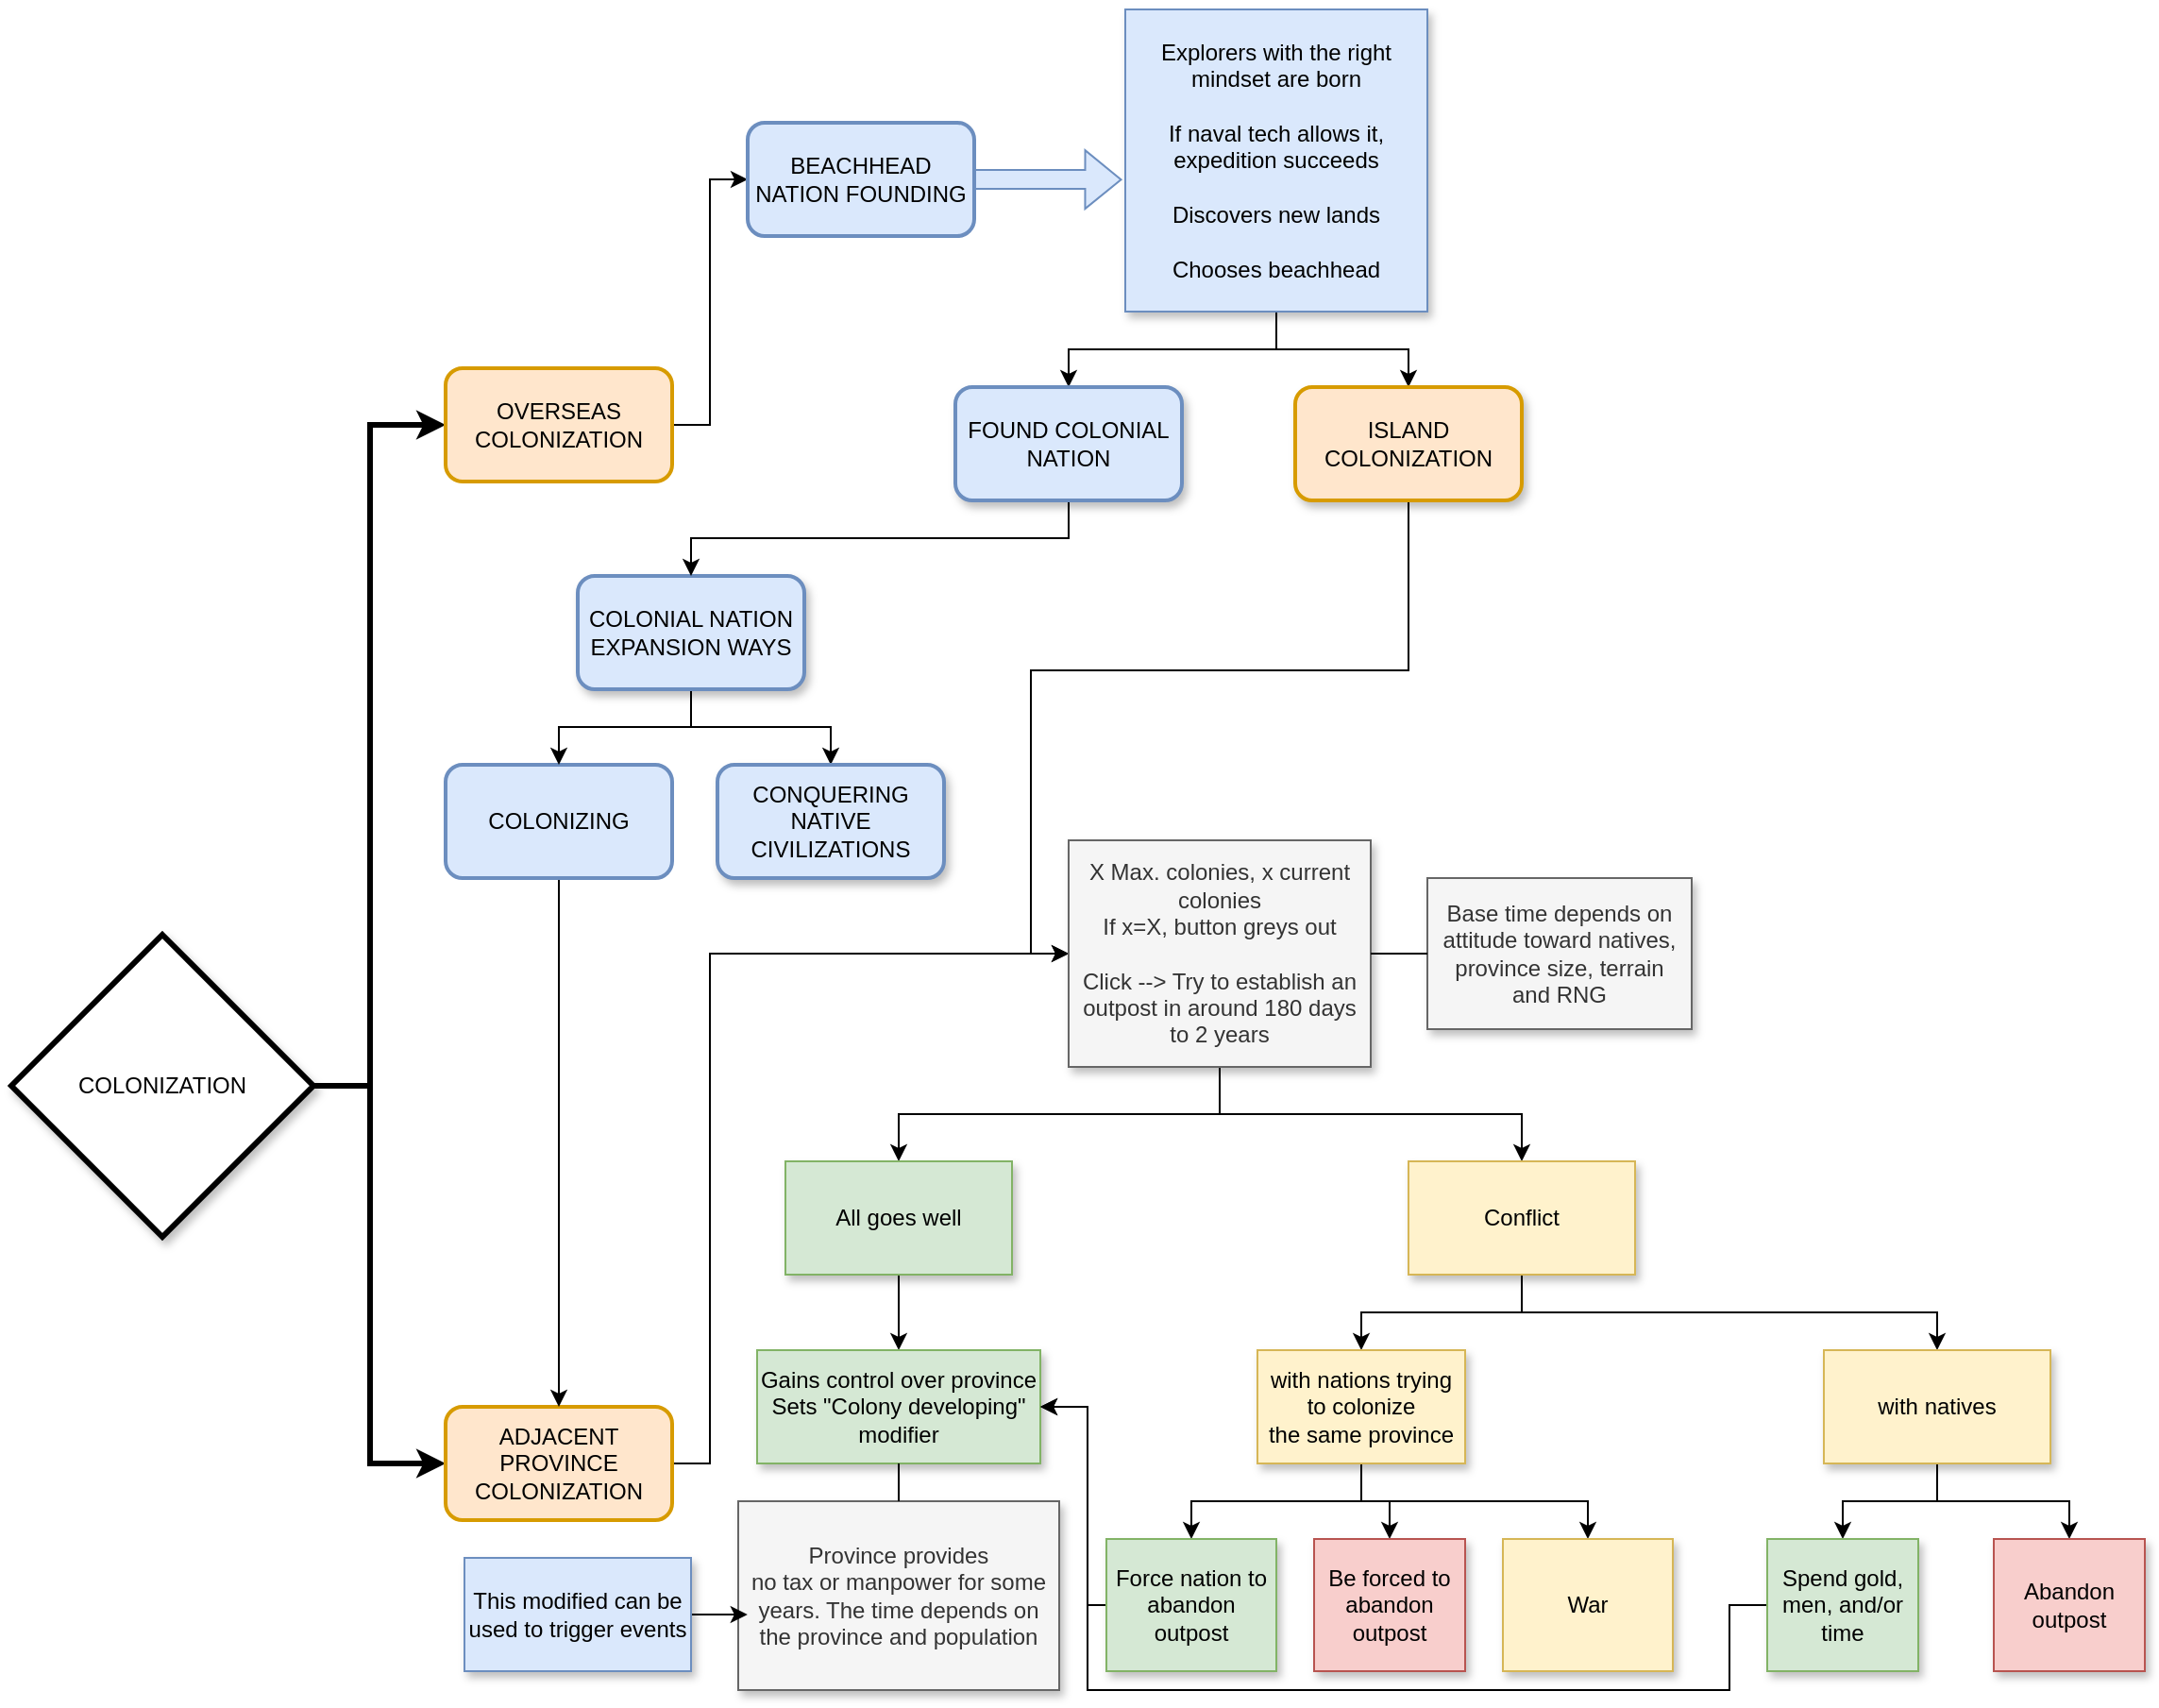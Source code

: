 <mxfile version="15.5.1" type="github">
  <diagram id="2izPmhNQT8do5wb_NxUC" name="Page-1">
    <mxGraphModel dx="1673" dy="896" grid="1" gridSize="10" guides="1" tooltips="1" connect="1" arrows="1" fold="1" page="1" pageScale="1" pageWidth="827" pageHeight="1169" math="0" shadow="0">
      <root>
        <mxCell id="0" />
        <mxCell id="1" parent="0" />
        <mxCell id="NNfmtYUVBrDQ10D037eb-13" style="edgeStyle=orthogonalEdgeStyle;rounded=0;orthogonalLoop=1;jettySize=auto;html=1;exitX=1;exitY=0.5;exitDx=0;exitDy=0;entryX=0;entryY=0.5;entryDx=0;entryDy=0;strokeWidth=3;" edge="1" parent="1" source="NNfmtYUVBrDQ10D037eb-1" target="NNfmtYUVBrDQ10D037eb-2">
          <mxGeometry relative="1" as="geometry">
            <Array as="points">
              <mxPoint x="200" y="600" />
              <mxPoint x="200" y="250" />
            </Array>
          </mxGeometry>
        </mxCell>
        <mxCell id="NNfmtYUVBrDQ10D037eb-14" style="edgeStyle=orthogonalEdgeStyle;rounded=0;orthogonalLoop=1;jettySize=auto;html=1;exitX=1;exitY=0.5;exitDx=0;exitDy=0;entryX=0;entryY=0.5;entryDx=0;entryDy=0;strokeWidth=3;" edge="1" parent="1" source="NNfmtYUVBrDQ10D037eb-1" target="NNfmtYUVBrDQ10D037eb-4">
          <mxGeometry relative="1" as="geometry">
            <Array as="points">
              <mxPoint x="200" y="600" />
              <mxPoint x="200" y="800" />
            </Array>
          </mxGeometry>
        </mxCell>
        <mxCell id="NNfmtYUVBrDQ10D037eb-1" value="COLONIZATION" style="rhombus;whiteSpace=wrap;html=1;strokeWidth=3;perimeterSpacing=0;shadow=1;" vertex="1" parent="1">
          <mxGeometry x="10" y="520" width="160" height="160" as="geometry" />
        </mxCell>
        <mxCell id="NNfmtYUVBrDQ10D037eb-8" style="edgeStyle=orthogonalEdgeStyle;rounded=0;orthogonalLoop=1;jettySize=auto;html=1;exitX=1;exitY=0.5;exitDx=0;exitDy=0;entryX=0;entryY=0.5;entryDx=0;entryDy=0;" edge="1" parent="1" source="NNfmtYUVBrDQ10D037eb-2" target="NNfmtYUVBrDQ10D037eb-6">
          <mxGeometry relative="1" as="geometry" />
        </mxCell>
        <mxCell id="NNfmtYUVBrDQ10D037eb-2" value="OVERSEAS COLONIZATION" style="rounded=1;whiteSpace=wrap;html=1;strokeWidth=2;fillColor=#ffe6cc;strokeColor=#d79b00;" vertex="1" parent="1">
          <mxGeometry x="240" y="220" width="120" height="60" as="geometry" />
        </mxCell>
        <mxCell id="NNfmtYUVBrDQ10D037eb-41" style="edgeStyle=orthogonalEdgeStyle;rounded=0;orthogonalLoop=1;jettySize=auto;html=1;exitX=1;exitY=0.5;exitDx=0;exitDy=0;entryX=0;entryY=0.5;entryDx=0;entryDy=0;strokeWidth=1;" edge="1" parent="1" source="NNfmtYUVBrDQ10D037eb-4" target="NNfmtYUVBrDQ10D037eb-40">
          <mxGeometry relative="1" as="geometry">
            <Array as="points">
              <mxPoint x="380" y="800" />
              <mxPoint x="380" y="530" />
            </Array>
          </mxGeometry>
        </mxCell>
        <mxCell id="NNfmtYUVBrDQ10D037eb-4" value="ADJACENT&lt;br&gt;PROVINCE COLONIZATION" style="rounded=1;whiteSpace=wrap;html=1;strokeWidth=2;fillColor=#ffe6cc;strokeColor=#d79b00;" vertex="1" parent="1">
          <mxGeometry x="240" y="770" width="120" height="60" as="geometry" />
        </mxCell>
        <mxCell id="NNfmtYUVBrDQ10D037eb-6" value="BEACHHEAD NATION FOUNDING" style="rounded=1;whiteSpace=wrap;html=1;strokeWidth=2;fillColor=#dae8fc;strokeColor=#6c8ebf;" vertex="1" parent="1">
          <mxGeometry x="400" y="90" width="120" height="60" as="geometry" />
        </mxCell>
        <mxCell id="NNfmtYUVBrDQ10D037eb-11" style="edgeStyle=orthogonalEdgeStyle;rounded=0;orthogonalLoop=1;jettySize=auto;html=1;exitX=0.5;exitY=1;exitDx=0;exitDy=0;entryX=0.5;entryY=0;entryDx=0;entryDy=0;" edge="1" parent="1" source="NNfmtYUVBrDQ10D037eb-7" target="NNfmtYUVBrDQ10D037eb-4">
          <mxGeometry relative="1" as="geometry">
            <mxPoint x="270" y="700" as="targetPoint" />
          </mxGeometry>
        </mxCell>
        <mxCell id="NNfmtYUVBrDQ10D037eb-7" value="COLONIZING" style="rounded=1;whiteSpace=wrap;html=1;strokeWidth=2;fillColor=#dae8fc;strokeColor=#6c8ebf;" vertex="1" parent="1">
          <mxGeometry x="240" y="430" width="120" height="60" as="geometry" />
        </mxCell>
        <mxCell id="NNfmtYUVBrDQ10D037eb-19" style="edgeStyle=orthogonalEdgeStyle;rounded=0;orthogonalLoop=1;jettySize=auto;html=1;exitX=0.5;exitY=1;exitDx=0;exitDy=0;entryX=0.5;entryY=0;entryDx=0;entryDy=0;strokeWidth=1;" edge="1" parent="1" source="NNfmtYUVBrDQ10D037eb-16" target="NNfmtYUVBrDQ10D037eb-7">
          <mxGeometry relative="1" as="geometry" />
        </mxCell>
        <mxCell id="NNfmtYUVBrDQ10D037eb-20" style="edgeStyle=orthogonalEdgeStyle;rounded=0;orthogonalLoop=1;jettySize=auto;html=1;entryX=0.5;entryY=0;entryDx=0;entryDy=0;strokeWidth=1;" edge="1" parent="1" source="NNfmtYUVBrDQ10D037eb-16" target="NNfmtYUVBrDQ10D037eb-17">
          <mxGeometry relative="1" as="geometry" />
        </mxCell>
        <mxCell id="NNfmtYUVBrDQ10D037eb-16" value="COLONIAL NATION&lt;br&gt;EXPANSION WAYS" style="rounded=1;whiteSpace=wrap;html=1;shadow=1;strokeWidth=2;fillColor=#dae8fc;strokeColor=#6c8ebf;" vertex="1" parent="1">
          <mxGeometry x="310" y="330" width="120" height="60" as="geometry" />
        </mxCell>
        <mxCell id="NNfmtYUVBrDQ10D037eb-17" value="CONQUERING NATIVE CIVILIZATIONS" style="rounded=1;whiteSpace=wrap;html=1;shadow=1;strokeWidth=2;fillColor=#dae8fc;strokeColor=#6c8ebf;" vertex="1" parent="1">
          <mxGeometry x="384" y="430" width="120" height="60" as="geometry" />
        </mxCell>
        <mxCell id="NNfmtYUVBrDQ10D037eb-21" value="" style="shape=flexArrow;endArrow=classic;html=1;rounded=0;strokeWidth=1;exitX=1;exitY=0.5;exitDx=0;exitDy=0;entryX=-0.011;entryY=0.563;entryDx=0;entryDy=0;entryPerimeter=0;fillColor=#dae8fc;strokeColor=#6c8ebf;" edge="1" parent="1" source="NNfmtYUVBrDQ10D037eb-6" target="NNfmtYUVBrDQ10D037eb-30">
          <mxGeometry width="50" height="50" relative="1" as="geometry">
            <mxPoint x="480" y="170" as="sourcePoint" />
            <mxPoint x="550" y="130" as="targetPoint" />
          </mxGeometry>
        </mxCell>
        <mxCell id="NNfmtYUVBrDQ10D037eb-35" style="edgeStyle=orthogonalEdgeStyle;rounded=0;orthogonalLoop=1;jettySize=auto;html=1;exitX=0.5;exitY=1;exitDx=0;exitDy=0;entryX=0.5;entryY=0;entryDx=0;entryDy=0;strokeWidth=1;" edge="1" parent="1" source="NNfmtYUVBrDQ10D037eb-30" target="NNfmtYUVBrDQ10D037eb-31">
          <mxGeometry relative="1" as="geometry" />
        </mxCell>
        <mxCell id="NNfmtYUVBrDQ10D037eb-36" style="edgeStyle=orthogonalEdgeStyle;rounded=0;orthogonalLoop=1;jettySize=auto;html=1;entryX=0.5;entryY=0;entryDx=0;entryDy=0;strokeWidth=1;" edge="1" parent="1" source="NNfmtYUVBrDQ10D037eb-30" target="NNfmtYUVBrDQ10D037eb-32">
          <mxGeometry relative="1" as="geometry" />
        </mxCell>
        <mxCell id="NNfmtYUVBrDQ10D037eb-30" value="Explorers with the right mindset are born&lt;br&gt;&lt;br&gt;If naval tech allows it, expedition succeeds&lt;br&gt;&lt;br&gt;Discovers new lands&lt;br&gt;&lt;br&gt;Chooses beachhead" style="whiteSpace=wrap;html=1;aspect=fixed;shadow=1;strokeWidth=1;fillColor=#dae8fc;strokeColor=#6c8ebf;" vertex="1" parent="1">
          <mxGeometry x="600" y="30" width="160" height="160" as="geometry" />
        </mxCell>
        <mxCell id="NNfmtYUVBrDQ10D037eb-37" style="edgeStyle=orthogonalEdgeStyle;rounded=0;orthogonalLoop=1;jettySize=auto;html=1;exitX=0.5;exitY=1;exitDx=0;exitDy=0;entryX=0.5;entryY=0;entryDx=0;entryDy=0;strokeWidth=1;" edge="1" parent="1" source="NNfmtYUVBrDQ10D037eb-31" target="NNfmtYUVBrDQ10D037eb-16">
          <mxGeometry relative="1" as="geometry" />
        </mxCell>
        <mxCell id="NNfmtYUVBrDQ10D037eb-31" value="FOUND COLONIAL&lt;br&gt;NATION" style="rounded=1;whiteSpace=wrap;html=1;shadow=1;strokeWidth=2;fillColor=#dae8fc;strokeColor=#6c8ebf;" vertex="1" parent="1">
          <mxGeometry x="510" y="230" width="120" height="60" as="geometry" />
        </mxCell>
        <mxCell id="NNfmtYUVBrDQ10D037eb-42" style="edgeStyle=orthogonalEdgeStyle;rounded=0;orthogonalLoop=1;jettySize=auto;html=1;exitX=0.5;exitY=1;exitDx=0;exitDy=0;entryX=0;entryY=0.5;entryDx=0;entryDy=0;strokeWidth=1;" edge="1" parent="1" source="NNfmtYUVBrDQ10D037eb-32" target="NNfmtYUVBrDQ10D037eb-40">
          <mxGeometry relative="1" as="geometry" />
        </mxCell>
        <mxCell id="NNfmtYUVBrDQ10D037eb-32" value="ISLAND&lt;br&gt;COLONIZATION" style="rounded=1;whiteSpace=wrap;html=1;shadow=1;strokeWidth=2;fillColor=#ffe6cc;strokeColor=#d79b00;" vertex="1" parent="1">
          <mxGeometry x="690" y="230" width="120" height="60" as="geometry" />
        </mxCell>
        <mxCell id="NNfmtYUVBrDQ10D037eb-53" style="edgeStyle=orthogonalEdgeStyle;rounded=0;orthogonalLoop=1;jettySize=auto;html=1;exitX=0.5;exitY=1;exitDx=0;exitDy=0;strokeWidth=1;" edge="1" parent="1" source="NNfmtYUVBrDQ10D037eb-40" target="NNfmtYUVBrDQ10D037eb-43">
          <mxGeometry relative="1" as="geometry" />
        </mxCell>
        <mxCell id="NNfmtYUVBrDQ10D037eb-55" style="edgeStyle=orthogonalEdgeStyle;rounded=0;orthogonalLoop=1;jettySize=auto;html=1;exitX=0.5;exitY=1;exitDx=0;exitDy=0;strokeWidth=1;" edge="1" parent="1" source="NNfmtYUVBrDQ10D037eb-40" target="NNfmtYUVBrDQ10D037eb-44">
          <mxGeometry relative="1" as="geometry" />
        </mxCell>
        <mxCell id="NNfmtYUVBrDQ10D037eb-40" value="&lt;span&gt;X Max. colonies, x current colonies&lt;/span&gt;&lt;br&gt;&lt;span&gt;If x=X, button greys out&lt;/span&gt;&lt;br&gt;&lt;br&gt;&lt;span&gt;Click --&amp;gt; Try to establish an outpost in around 180 days&lt;br&gt;to 2 years&lt;br&gt;&lt;/span&gt;" style="rounded=0;whiteSpace=wrap;html=1;shadow=1;strokeWidth=1;fillColor=#f5f5f5;strokeColor=#666666;fontColor=#333333;" vertex="1" parent="1">
          <mxGeometry x="570" y="470" width="160" height="120" as="geometry" />
        </mxCell>
        <mxCell id="NNfmtYUVBrDQ10D037eb-54" style="edgeStyle=orthogonalEdgeStyle;rounded=0;orthogonalLoop=1;jettySize=auto;html=1;exitX=0.5;exitY=1;exitDx=0;exitDy=0;strokeWidth=1;" edge="1" parent="1" source="NNfmtYUVBrDQ10D037eb-43" target="NNfmtYUVBrDQ10D037eb-45">
          <mxGeometry relative="1" as="geometry" />
        </mxCell>
        <mxCell id="NNfmtYUVBrDQ10D037eb-43" value="All goes well" style="rounded=0;whiteSpace=wrap;html=1;shadow=1;strokeWidth=1;fillColor=#d5e8d4;strokeColor=#82b366;" vertex="1" parent="1">
          <mxGeometry x="420" y="640" width="120" height="60" as="geometry" />
        </mxCell>
        <mxCell id="NNfmtYUVBrDQ10D037eb-61" style="edgeStyle=orthogonalEdgeStyle;rounded=0;orthogonalLoop=1;jettySize=auto;html=1;exitX=0.5;exitY=1;exitDx=0;exitDy=0;entryX=0.5;entryY=0;entryDx=0;entryDy=0;strokeWidth=1;" edge="1" parent="1" source="NNfmtYUVBrDQ10D037eb-44" target="NNfmtYUVBrDQ10D037eb-56">
          <mxGeometry relative="1" as="geometry" />
        </mxCell>
        <mxCell id="NNfmtYUVBrDQ10D037eb-62" style="edgeStyle=orthogonalEdgeStyle;rounded=0;orthogonalLoop=1;jettySize=auto;html=1;exitX=0.5;exitY=1;exitDx=0;exitDy=0;entryX=0.5;entryY=0;entryDx=0;entryDy=0;strokeWidth=1;" edge="1" parent="1" source="NNfmtYUVBrDQ10D037eb-44" target="NNfmtYUVBrDQ10D037eb-57">
          <mxGeometry relative="1" as="geometry" />
        </mxCell>
        <mxCell id="NNfmtYUVBrDQ10D037eb-44" value="Conflict" style="rounded=0;whiteSpace=wrap;html=1;shadow=1;strokeWidth=1;fillColor=#fff2cc;strokeColor=#d6b656;" vertex="1" parent="1">
          <mxGeometry x="750" y="640" width="120" height="60" as="geometry" />
        </mxCell>
        <mxCell id="NNfmtYUVBrDQ10D037eb-45" value="Gains control over province&lt;br&gt;Sets &quot;Colony developing&quot;&lt;br&gt;modifier" style="rounded=0;whiteSpace=wrap;html=1;shadow=1;strokeWidth=1;fillColor=#d5e8d4;strokeColor=#82b366;" vertex="1" parent="1">
          <mxGeometry x="405" y="740" width="150" height="60" as="geometry" />
        </mxCell>
        <mxCell id="NNfmtYUVBrDQ10D037eb-47" value="&lt;span&gt;Province provides&lt;/span&gt;&lt;br&gt;&lt;span&gt;no tax or manpower for some years. The time depends on the province and population&lt;/span&gt;" style="rounded=0;whiteSpace=wrap;html=1;shadow=1;strokeWidth=1;fillColor=#f5f5f5;strokeColor=#666666;fontColor=#333333;" vertex="1" parent="1">
          <mxGeometry x="395" y="820" width="170" height="100" as="geometry" />
        </mxCell>
        <mxCell id="NNfmtYUVBrDQ10D037eb-51" style="edgeStyle=orthogonalEdgeStyle;rounded=0;orthogonalLoop=1;jettySize=auto;html=1;exitX=1;exitY=0.5;exitDx=0;exitDy=0;entryX=0.029;entryY=0.605;entryDx=0;entryDy=0;entryPerimeter=0;strokeWidth=1;" edge="1" parent="1" source="NNfmtYUVBrDQ10D037eb-49" target="NNfmtYUVBrDQ10D037eb-47">
          <mxGeometry relative="1" as="geometry" />
        </mxCell>
        <mxCell id="NNfmtYUVBrDQ10D037eb-49" value="This modified can be used to trigger events" style="rounded=0;whiteSpace=wrap;html=1;shadow=1;strokeWidth=1;fillColor=#dae8fc;strokeColor=#6c8ebf;" vertex="1" parent="1">
          <mxGeometry x="250" y="850" width="120" height="60" as="geometry" />
        </mxCell>
        <mxCell id="NNfmtYUVBrDQ10D037eb-52" value="" style="endArrow=none;html=1;rounded=0;strokeWidth=1;exitX=0.5;exitY=0;exitDx=0;exitDy=0;entryX=0.5;entryY=1;entryDx=0;entryDy=0;" edge="1" parent="1" source="NNfmtYUVBrDQ10D037eb-47" target="NNfmtYUVBrDQ10D037eb-45">
          <mxGeometry width="50" height="50" relative="1" as="geometry">
            <mxPoint x="390" y="590" as="sourcePoint" />
            <mxPoint x="440" y="540" as="targetPoint" />
          </mxGeometry>
        </mxCell>
        <mxCell id="NNfmtYUVBrDQ10D037eb-68" style="edgeStyle=orthogonalEdgeStyle;rounded=0;orthogonalLoop=1;jettySize=auto;html=1;exitX=0.5;exitY=1;exitDx=0;exitDy=0;entryX=0.5;entryY=0;entryDx=0;entryDy=0;strokeWidth=1;" edge="1" parent="1" source="NNfmtYUVBrDQ10D037eb-56" target="NNfmtYUVBrDQ10D037eb-63">
          <mxGeometry relative="1" as="geometry" />
        </mxCell>
        <mxCell id="NNfmtYUVBrDQ10D037eb-69" style="edgeStyle=orthogonalEdgeStyle;rounded=0;orthogonalLoop=1;jettySize=auto;html=1;exitX=0.5;exitY=1;exitDx=0;exitDy=0;entryX=0.5;entryY=0;entryDx=0;entryDy=0;strokeWidth=1;" edge="1" parent="1" source="NNfmtYUVBrDQ10D037eb-56" target="NNfmtYUVBrDQ10D037eb-64">
          <mxGeometry relative="1" as="geometry" />
        </mxCell>
        <mxCell id="NNfmtYUVBrDQ10D037eb-70" style="edgeStyle=orthogonalEdgeStyle;rounded=0;orthogonalLoop=1;jettySize=auto;html=1;exitX=0.5;exitY=1;exitDx=0;exitDy=0;entryX=0.5;entryY=0;entryDx=0;entryDy=0;strokeWidth=1;" edge="1" parent="1" source="NNfmtYUVBrDQ10D037eb-56" target="NNfmtYUVBrDQ10D037eb-67">
          <mxGeometry relative="1" as="geometry" />
        </mxCell>
        <mxCell id="NNfmtYUVBrDQ10D037eb-56" value="with nations trying&lt;br&gt;to colonize&lt;br&gt;the same province" style="rounded=0;whiteSpace=wrap;html=1;shadow=1;strokeWidth=1;fillColor=#fff2cc;strokeColor=#d6b656;" vertex="1" parent="1">
          <mxGeometry x="670" y="740" width="110" height="60" as="geometry" />
        </mxCell>
        <mxCell id="NNfmtYUVBrDQ10D037eb-73" style="edgeStyle=orthogonalEdgeStyle;rounded=0;orthogonalLoop=1;jettySize=auto;html=1;exitX=0.5;exitY=1;exitDx=0;exitDy=0;entryX=0.5;entryY=0;entryDx=0;entryDy=0;strokeWidth=1;" edge="1" parent="1" source="NNfmtYUVBrDQ10D037eb-57" target="NNfmtYUVBrDQ10D037eb-71">
          <mxGeometry relative="1" as="geometry" />
        </mxCell>
        <mxCell id="NNfmtYUVBrDQ10D037eb-74" style="edgeStyle=orthogonalEdgeStyle;rounded=0;orthogonalLoop=1;jettySize=auto;html=1;exitX=0.5;exitY=1;exitDx=0;exitDy=0;entryX=0.5;entryY=0;entryDx=0;entryDy=0;strokeWidth=1;" edge="1" parent="1" source="NNfmtYUVBrDQ10D037eb-57" target="NNfmtYUVBrDQ10D037eb-72">
          <mxGeometry relative="1" as="geometry" />
        </mxCell>
        <mxCell id="NNfmtYUVBrDQ10D037eb-57" value="with natives" style="rounded=0;whiteSpace=wrap;html=1;shadow=1;strokeWidth=1;fillColor=#fff2cc;strokeColor=#d6b656;" vertex="1" parent="1">
          <mxGeometry x="970" y="740" width="120" height="60" as="geometry" />
        </mxCell>
        <mxCell id="NNfmtYUVBrDQ10D037eb-58" value="Base time depends on&lt;br&gt;attitude toward natives, province size, terrain&lt;br&gt;and RNG" style="rounded=0;whiteSpace=wrap;html=1;shadow=1;strokeWidth=1;fillColor=#f5f5f5;strokeColor=#666666;fontColor=#333333;" vertex="1" parent="1">
          <mxGeometry x="760" y="490" width="140" height="80" as="geometry" />
        </mxCell>
        <mxCell id="NNfmtYUVBrDQ10D037eb-59" value="" style="endArrow=none;html=1;rounded=0;strokeWidth=1;exitX=1;exitY=0.5;exitDx=0;exitDy=0;entryX=0;entryY=0.5;entryDx=0;entryDy=0;" edge="1" parent="1" source="NNfmtYUVBrDQ10D037eb-40" target="NNfmtYUVBrDQ10D037eb-58">
          <mxGeometry width="50" height="50" relative="1" as="geometry">
            <mxPoint x="770" y="470" as="sourcePoint" />
            <mxPoint x="820" y="420" as="targetPoint" />
          </mxGeometry>
        </mxCell>
        <mxCell id="NNfmtYUVBrDQ10D037eb-75" style="edgeStyle=orthogonalEdgeStyle;rounded=0;orthogonalLoop=1;jettySize=auto;html=1;exitX=0;exitY=0.5;exitDx=0;exitDy=0;entryX=1;entryY=0.5;entryDx=0;entryDy=0;strokeWidth=1;" edge="1" parent="1" source="NNfmtYUVBrDQ10D037eb-63" target="NNfmtYUVBrDQ10D037eb-45">
          <mxGeometry relative="1" as="geometry">
            <Array as="points">
              <mxPoint x="580" y="875" />
              <mxPoint x="580" y="770" />
            </Array>
          </mxGeometry>
        </mxCell>
        <mxCell id="NNfmtYUVBrDQ10D037eb-63" value="Force nation to&lt;br&gt;abandon outpost" style="rounded=0;whiteSpace=wrap;html=1;shadow=1;strokeWidth=1;fillColor=#d5e8d4;strokeColor=#82b366;" vertex="1" parent="1">
          <mxGeometry x="590" y="840" width="90" height="70" as="geometry" />
        </mxCell>
        <mxCell id="NNfmtYUVBrDQ10D037eb-64" value="Be forced to &lt;br&gt;abandon outpost" style="rounded=0;whiteSpace=wrap;html=1;shadow=1;strokeWidth=1;fillColor=#f8cecc;strokeColor=#b85450;" vertex="1" parent="1">
          <mxGeometry x="700" y="840" width="80" height="70" as="geometry" />
        </mxCell>
        <mxCell id="NNfmtYUVBrDQ10D037eb-67" value="War" style="rounded=0;whiteSpace=wrap;html=1;shadow=1;strokeWidth=1;fillColor=#fff2cc;strokeColor=#d6b656;" vertex="1" parent="1">
          <mxGeometry x="800" y="840" width="90" height="70" as="geometry" />
        </mxCell>
        <mxCell id="NNfmtYUVBrDQ10D037eb-76" style="edgeStyle=orthogonalEdgeStyle;rounded=0;orthogonalLoop=1;jettySize=auto;html=1;exitX=0;exitY=0.5;exitDx=0;exitDy=0;entryX=1;entryY=0.5;entryDx=0;entryDy=0;strokeWidth=1;" edge="1" parent="1" source="NNfmtYUVBrDQ10D037eb-71" target="NNfmtYUVBrDQ10D037eb-45">
          <mxGeometry relative="1" as="geometry">
            <Array as="points">
              <mxPoint x="920" y="875" />
              <mxPoint x="920" y="920" />
              <mxPoint x="580" y="920" />
              <mxPoint x="580" y="770" />
            </Array>
          </mxGeometry>
        </mxCell>
        <mxCell id="NNfmtYUVBrDQ10D037eb-71" value="Spend gold,&lt;br&gt;men, and/or&lt;br&gt;time" style="rounded=0;whiteSpace=wrap;html=1;shadow=1;strokeWidth=1;fillColor=#d5e8d4;strokeColor=#82b366;" vertex="1" parent="1">
          <mxGeometry x="940" y="840" width="80" height="70" as="geometry" />
        </mxCell>
        <mxCell id="NNfmtYUVBrDQ10D037eb-72" value="Abandon&lt;br&gt;outpost" style="rounded=0;whiteSpace=wrap;html=1;shadow=1;strokeWidth=1;fillColor=#f8cecc;strokeColor=#b85450;" vertex="1" parent="1">
          <mxGeometry x="1060" y="840" width="80" height="70" as="geometry" />
        </mxCell>
      </root>
    </mxGraphModel>
  </diagram>
</mxfile>

